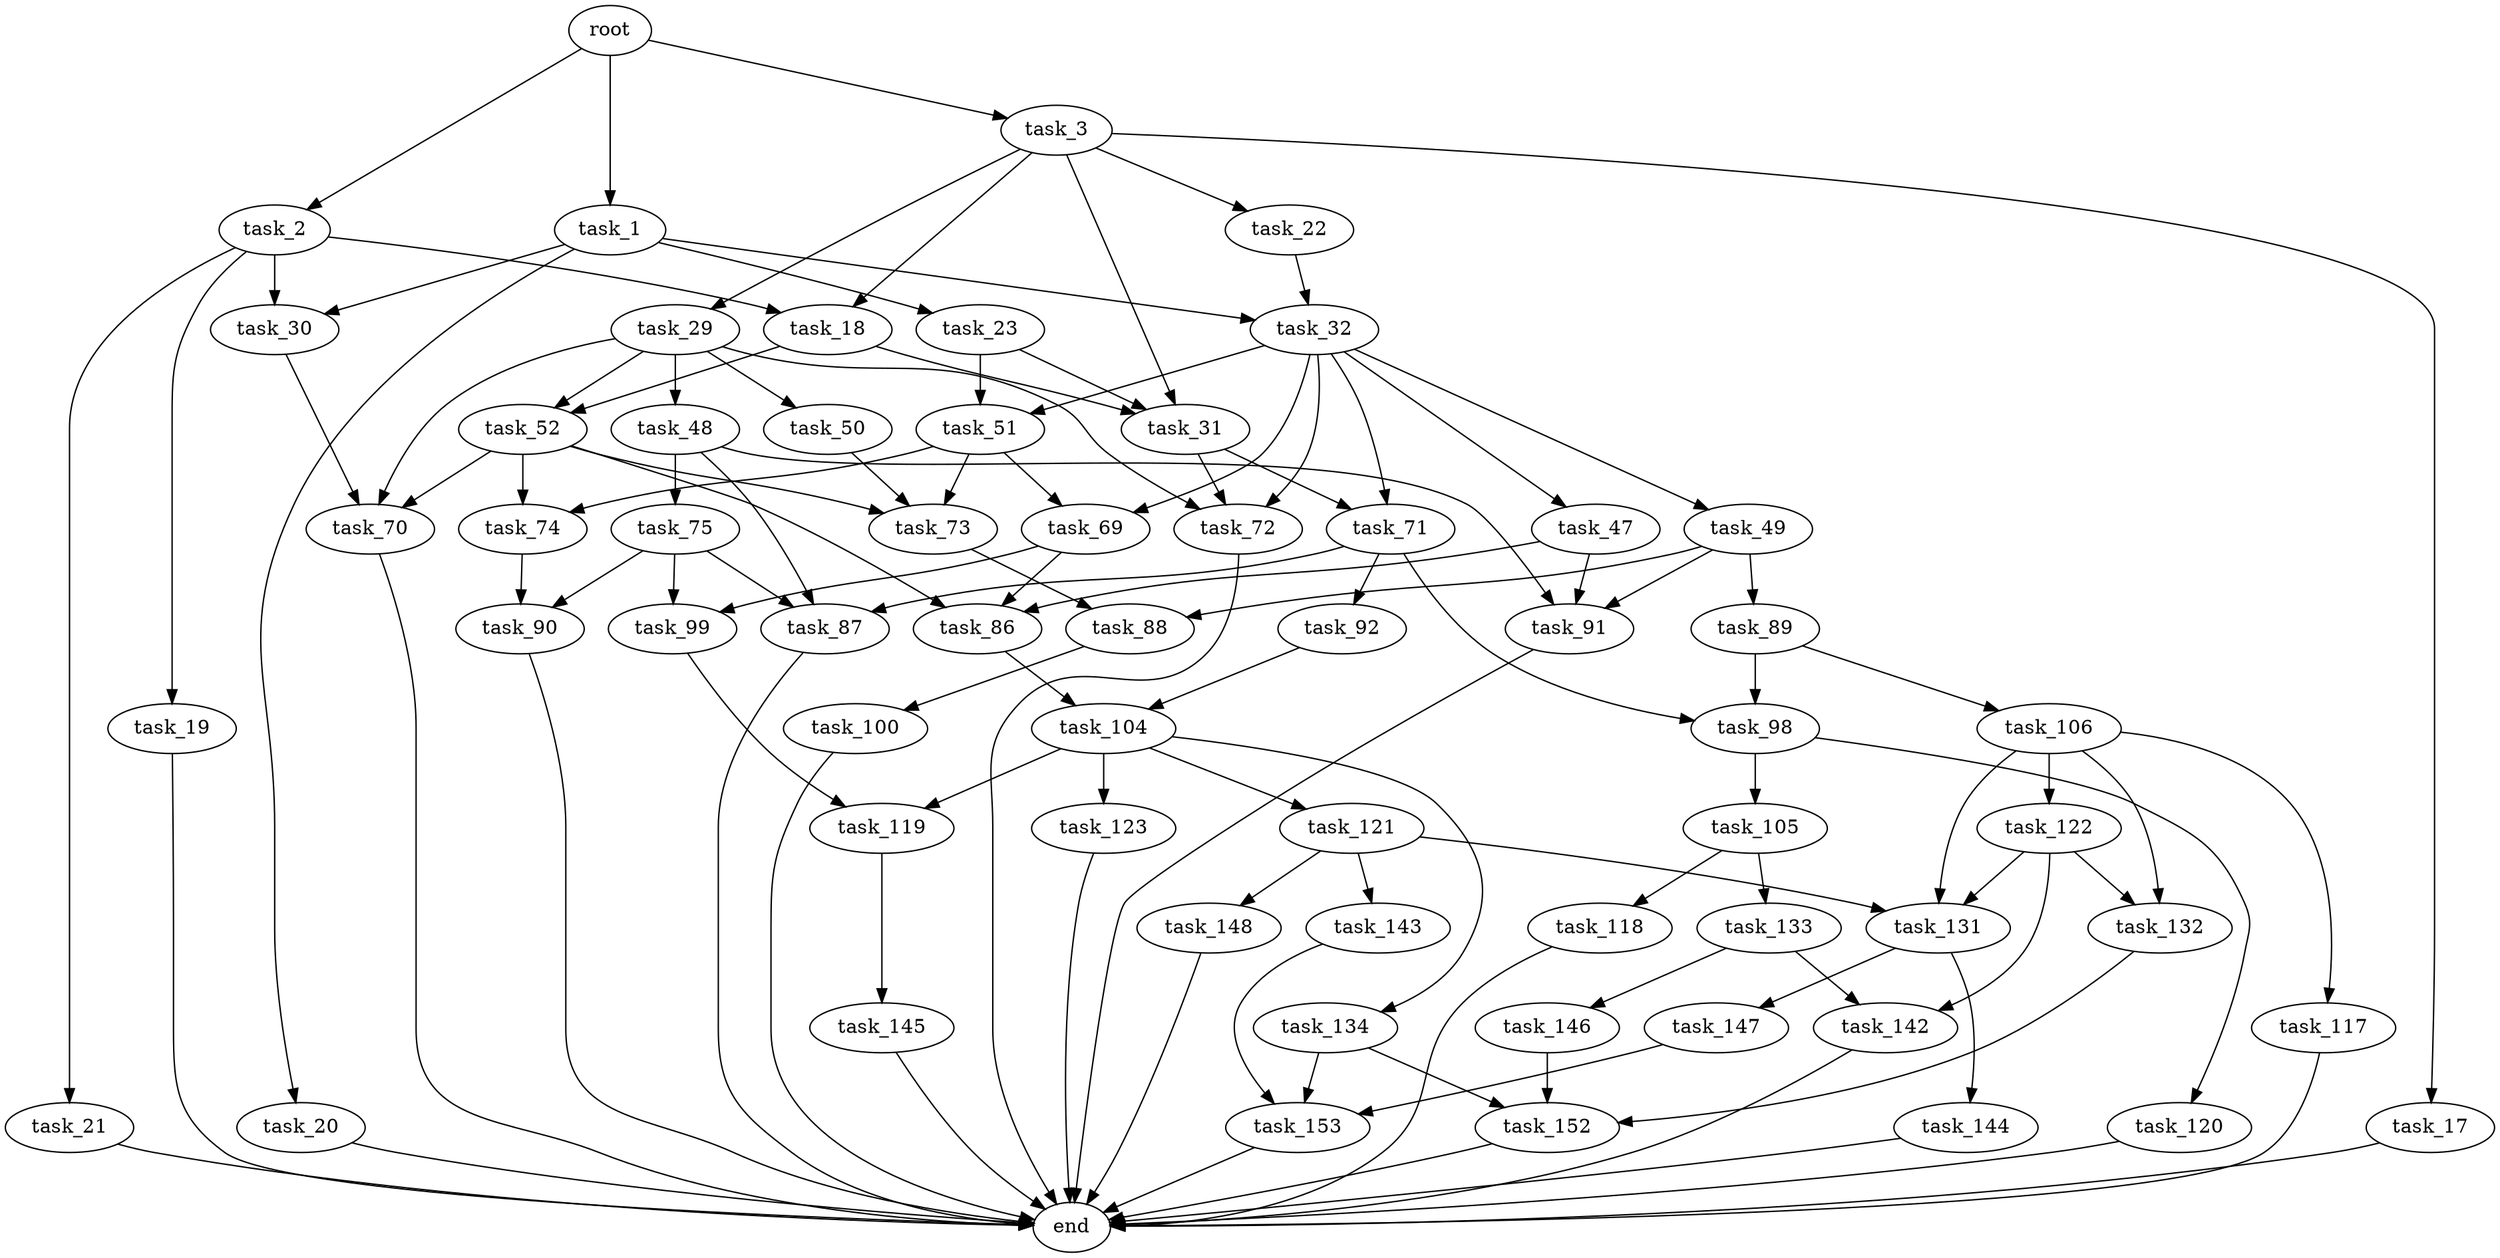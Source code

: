 digraph G {
  root [size="0.000000"];
  task_1 [size="42071594557.000000"];
  task_2 [size="134217728000.000000"];
  task_3 [size="8589934592.000000"];
  task_20 [size="16542536168.000000"];
  task_23 [size="1073741824000.000000"];
  task_30 [size="11556742871.000000"];
  task_32 [size="348493358727.000000"];
  task_18 [size="68719476736.000000"];
  task_19 [size="7029647236.000000"];
  task_21 [size="231928233984.000000"];
  task_17 [size="782757789696.000000"];
  task_22 [size="7108735838.000000"];
  task_29 [size="1017762383885.000000"];
  task_31 [size="231928233984.000000"];
  end [size="0.000000"];
  task_52 [size="3348439070.000000"];
  task_51 [size="549755813888.000000"];
  task_48 [size="22399292547.000000"];
  task_50 [size="7563778094.000000"];
  task_70 [size="2665202359.000000"];
  task_72 [size="68719476736.000000"];
  task_71 [size="39331112904.000000"];
  task_47 [size="15046038614.000000"];
  task_49 [size="185205391748.000000"];
  task_69 [size="7535477066.000000"];
  task_86 [size="28991029248.000000"];
  task_91 [size="46320223782.000000"];
  task_75 [size="1242809388056.000000"];
  task_87 [size="28991029248.000000"];
  task_88 [size="782757789696.000000"];
  task_89 [size="19550019452.000000"];
  task_73 [size="59709471548.000000"];
  task_74 [size="39143206149.000000"];
  task_99 [size="368293445632.000000"];
  task_92 [size="549755813888.000000"];
  task_98 [size="102528784239.000000"];
  task_90 [size="520241122232.000000"];
  task_104 [size="31802877931.000000"];
  task_100 [size="411518424953.000000"];
  task_106 [size="32159736732.000000"];
  task_105 [size="1407009018.000000"];
  task_120 [size="753148602492.000000"];
  task_119 [size="2480632570.000000"];
  task_121 [size="6530618336.000000"];
  task_123 [size="7046839328.000000"];
  task_134 [size="49624784731.000000"];
  task_118 [size="28991029248.000000"];
  task_133 [size="10394094813.000000"];
  task_117 [size="152530148928.000000"];
  task_122 [size="68719476736.000000"];
  task_131 [size="1292113838.000000"];
  task_132 [size="181908494064.000000"];
  task_145 [size="24895948200.000000"];
  task_143 [size="782757789696.000000"];
  task_148 [size="16034154769.000000"];
  task_142 [size="308273426068.000000"];
  task_144 [size="8589934592.000000"];
  task_147 [size="293158883264.000000"];
  task_152 [size="243270688474.000000"];
  task_146 [size="1073741824000.000000"];
  task_153 [size="849669888731.000000"];

  root -> task_1 [size="1.000000"];
  root -> task_2 [size="1.000000"];
  root -> task_3 [size="1.000000"];
  task_1 -> task_20 [size="679477248.000000"];
  task_1 -> task_23 [size="679477248.000000"];
  task_1 -> task_30 [size="679477248.000000"];
  task_1 -> task_32 [size="679477248.000000"];
  task_2 -> task_18 [size="209715200.000000"];
  task_2 -> task_19 [size="209715200.000000"];
  task_2 -> task_21 [size="209715200.000000"];
  task_2 -> task_30 [size="209715200.000000"];
  task_3 -> task_17 [size="33554432.000000"];
  task_3 -> task_18 [size="33554432.000000"];
  task_3 -> task_22 [size="33554432.000000"];
  task_3 -> task_29 [size="33554432.000000"];
  task_3 -> task_31 [size="33554432.000000"];
  task_20 -> end [size="1.000000"];
  task_23 -> task_31 [size="838860800.000000"];
  task_23 -> task_51 [size="838860800.000000"];
  task_30 -> task_70 [size="301989888.000000"];
  task_32 -> task_47 [size="301989888.000000"];
  task_32 -> task_49 [size="301989888.000000"];
  task_32 -> task_51 [size="301989888.000000"];
  task_32 -> task_69 [size="301989888.000000"];
  task_32 -> task_71 [size="301989888.000000"];
  task_32 -> task_72 [size="301989888.000000"];
  task_18 -> task_31 [size="134217728.000000"];
  task_18 -> task_52 [size="134217728.000000"];
  task_19 -> end [size="1.000000"];
  task_21 -> end [size="1.000000"];
  task_17 -> end [size="1.000000"];
  task_22 -> task_32 [size="679477248.000000"];
  task_29 -> task_48 [size="838860800.000000"];
  task_29 -> task_50 [size="838860800.000000"];
  task_29 -> task_52 [size="838860800.000000"];
  task_29 -> task_70 [size="838860800.000000"];
  task_29 -> task_72 [size="838860800.000000"];
  task_31 -> task_71 [size="301989888.000000"];
  task_31 -> task_72 [size="301989888.000000"];
  task_52 -> task_70 [size="134217728.000000"];
  task_52 -> task_73 [size="134217728.000000"];
  task_52 -> task_74 [size="134217728.000000"];
  task_52 -> task_86 [size="134217728.000000"];
  task_51 -> task_69 [size="536870912.000000"];
  task_51 -> task_73 [size="536870912.000000"];
  task_51 -> task_74 [size="536870912.000000"];
  task_48 -> task_75 [size="838860800.000000"];
  task_48 -> task_87 [size="838860800.000000"];
  task_48 -> task_91 [size="838860800.000000"];
  task_50 -> task_73 [size="134217728.000000"];
  task_70 -> end [size="1.000000"];
  task_72 -> end [size="1.000000"];
  task_71 -> task_87 [size="33554432.000000"];
  task_71 -> task_92 [size="33554432.000000"];
  task_71 -> task_98 [size="33554432.000000"];
  task_47 -> task_86 [size="411041792.000000"];
  task_47 -> task_91 [size="411041792.000000"];
  task_49 -> task_88 [size="536870912.000000"];
  task_49 -> task_89 [size="536870912.000000"];
  task_49 -> task_91 [size="536870912.000000"];
  task_69 -> task_86 [size="679477248.000000"];
  task_69 -> task_99 [size="679477248.000000"];
  task_86 -> task_104 [size="75497472.000000"];
  task_91 -> end [size="1.000000"];
  task_75 -> task_87 [size="838860800.000000"];
  task_75 -> task_90 [size="838860800.000000"];
  task_75 -> task_99 [size="838860800.000000"];
  task_87 -> end [size="1.000000"];
  task_88 -> task_100 [size="679477248.000000"];
  task_89 -> task_98 [size="411041792.000000"];
  task_89 -> task_106 [size="411041792.000000"];
  task_73 -> task_88 [size="75497472.000000"];
  task_74 -> task_90 [size="679477248.000000"];
  task_99 -> task_119 [size="411041792.000000"];
  task_92 -> task_104 [size="536870912.000000"];
  task_98 -> task_105 [size="411041792.000000"];
  task_98 -> task_120 [size="411041792.000000"];
  task_90 -> end [size="1.000000"];
  task_104 -> task_119 [size="838860800.000000"];
  task_104 -> task_121 [size="838860800.000000"];
  task_104 -> task_123 [size="838860800.000000"];
  task_104 -> task_134 [size="838860800.000000"];
  task_100 -> end [size="1.000000"];
  task_106 -> task_117 [size="536870912.000000"];
  task_106 -> task_122 [size="536870912.000000"];
  task_106 -> task_131 [size="536870912.000000"];
  task_106 -> task_132 [size="536870912.000000"];
  task_105 -> task_118 [size="75497472.000000"];
  task_105 -> task_133 [size="75497472.000000"];
  task_120 -> end [size="1.000000"];
  task_119 -> task_145 [size="209715200.000000"];
  task_121 -> task_131 [size="536870912.000000"];
  task_121 -> task_143 [size="536870912.000000"];
  task_121 -> task_148 [size="536870912.000000"];
  task_123 -> end [size="1.000000"];
  task_134 -> task_152 [size="75497472.000000"];
  task_134 -> task_153 [size="75497472.000000"];
  task_118 -> end [size="1.000000"];
  task_133 -> task_142 [size="679477248.000000"];
  task_133 -> task_146 [size="679477248.000000"];
  task_117 -> end [size="1.000000"];
  task_122 -> task_131 [size="134217728.000000"];
  task_122 -> task_132 [size="134217728.000000"];
  task_122 -> task_142 [size="134217728.000000"];
  task_131 -> task_144 [size="134217728.000000"];
  task_131 -> task_147 [size="134217728.000000"];
  task_132 -> task_152 [size="134217728.000000"];
  task_145 -> end [size="1.000000"];
  task_143 -> task_153 [size="679477248.000000"];
  task_148 -> end [size="1.000000"];
  task_142 -> end [size="1.000000"];
  task_144 -> end [size="1.000000"];
  task_147 -> task_153 [size="679477248.000000"];
  task_152 -> end [size="1.000000"];
  task_146 -> task_152 [size="838860800.000000"];
  task_153 -> end [size="1.000000"];
}
